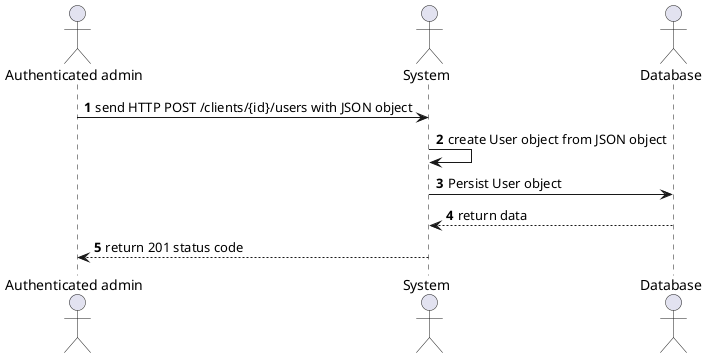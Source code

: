 @startuml
'https://plantuml.com/sequence-diagram

autonumber

actor "Authenticated admin" as admin
actor System                as system
actor Database              as db

admin  -> system  : send HTTP POST /clients/{id}/users with JSON object
system -> system  : create User object from JSON object
system -> db      : Persist User object
system <-- db     : return data
admin  <-- system : return 201 status code

@enduml